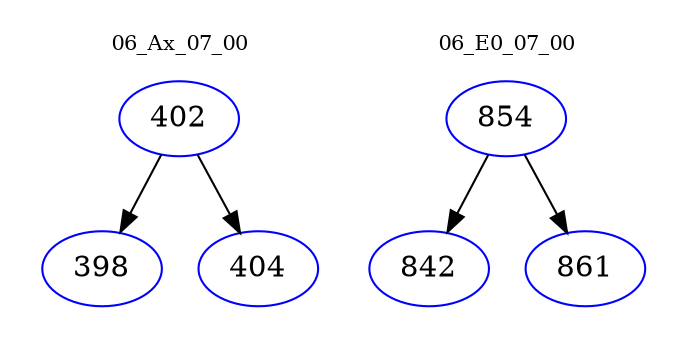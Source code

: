 digraph{
subgraph cluster_0 {
color = white
label = "06_Ax_07_00";
fontsize=10;
T0_402 [label="402", color="blue"]
T0_402 -> T0_398 [color="black"]
T0_398 [label="398", color="blue"]
T0_402 -> T0_404 [color="black"]
T0_404 [label="404", color="blue"]
}
subgraph cluster_1 {
color = white
label = "06_E0_07_00";
fontsize=10;
T1_854 [label="854", color="blue"]
T1_854 -> T1_842 [color="black"]
T1_842 [label="842", color="blue"]
T1_854 -> T1_861 [color="black"]
T1_861 [label="861", color="blue"]
}
}
